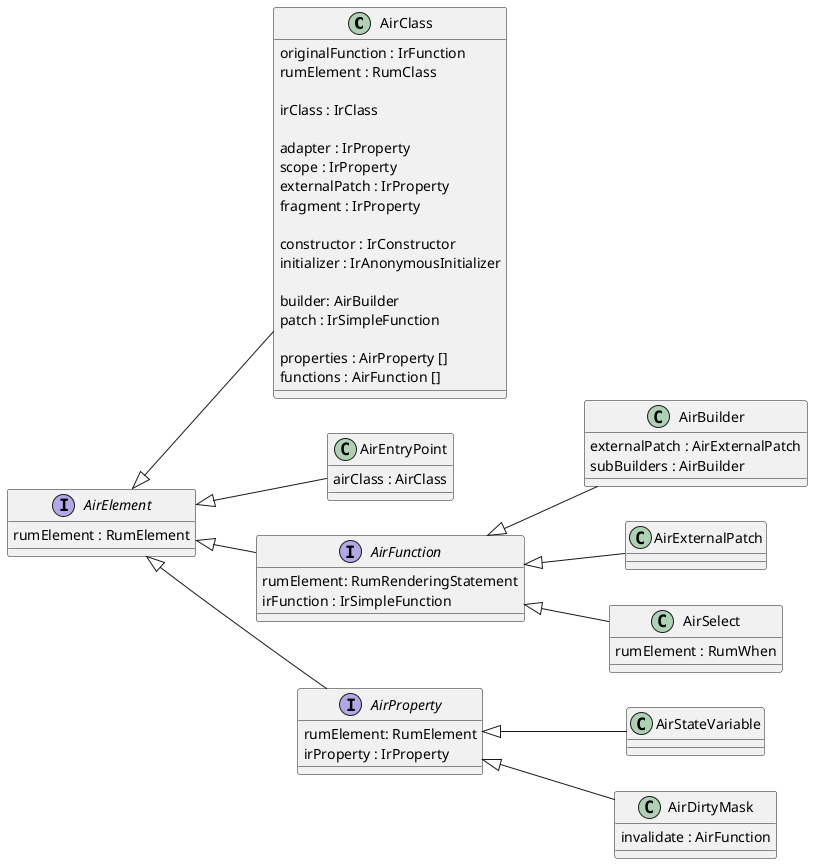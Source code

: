 @startuml

left to right direction

class AirClass {
    originalFunction : IrFunction
    rumElement : RumClass

    irClass : IrClass

    adapter : IrProperty
    scope : IrProperty
    externalPatch : IrProperty
    fragment : IrProperty

    constructor : IrConstructor
    initializer : IrAnonymousInitializer

    builder: AirBuilder
    patch : IrSimpleFunction

    properties : AirProperty []
    functions : AirFunction []
}
AirElement <|-- AirClass

class AirEntryPoint {
    airClass : AirClass
}
AirElement <|-- AirEntryPoint

class AirBuilder {
    externalPatch : AirExternalPatch
    subBuilders : AirBuilder
}
AirFunction <|-- AirBuilder

class AirExternalPatch
AirFunction <|-- AirExternalPatch

class AirSelect {
    rumElement : RumWhen
}
AirFunction <|-- AirSelect

interface AirFunction {
    rumElement: RumRenderingStatement
    irFunction : IrSimpleFunction
}
AirElement <|-- AirFunction

class AirStateVariable
AirProperty <|-- AirStateVariable

class AirDirtyMask {
    invalidate : AirFunction
}
AirProperty <|-- AirDirtyMask

interface AirProperty {
    rumElement: RumElement
    irProperty : IrProperty
}
AirElement <|-- AirProperty

interface AirElement {
    rumElement : RumElement
}

@enduml